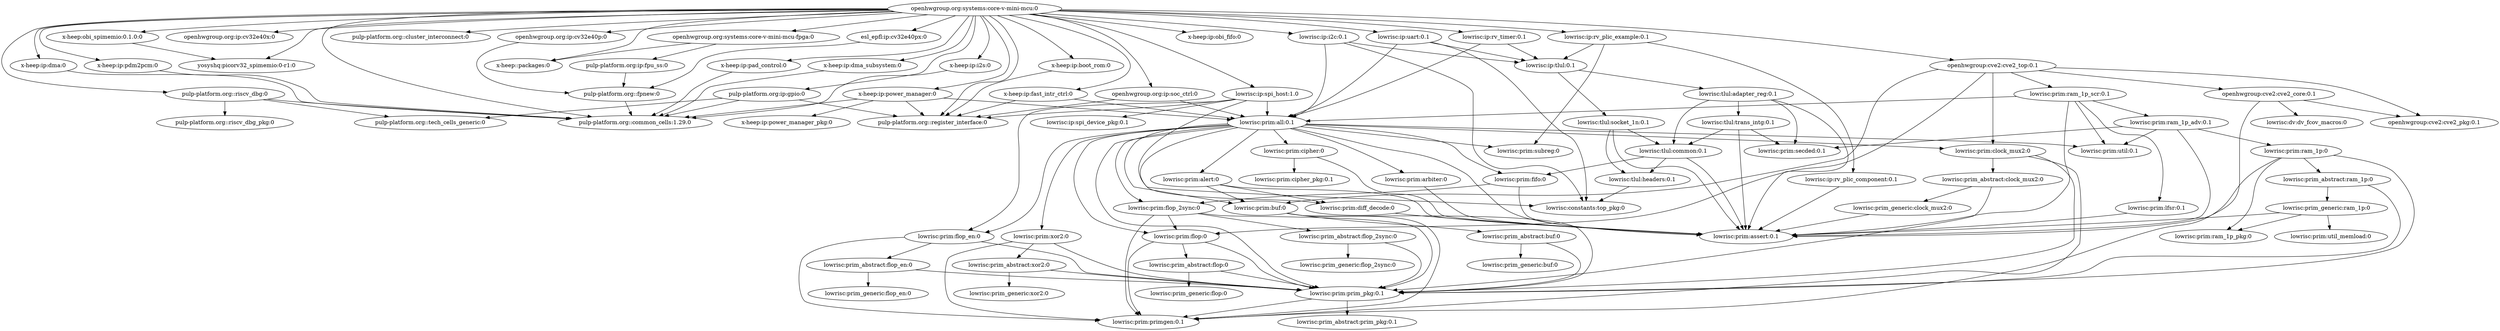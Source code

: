 digraph dependencies {
"openhwgroup.org:systems:core-v-mini-mcu:0"->"pulp-platform.org::register_interface:0"
"openhwgroup.org:systems:core-v-mini-mcu:0"->"pulp-platform.org::riscv_dbg:0"
"openhwgroup.org:systems:core-v-mini-mcu:0"->"x-heep:ip:power_manager:0"
"openhwgroup.org:systems:core-v-mini-mcu:0"->"x-heep:obi_spimemio:0.1.0:0"
"openhwgroup.org:systems:core-v-mini-mcu:0"->"openhwgroup.org:ip:cv32e40x:0"
"openhwgroup.org:systems:core-v-mini-mcu:0"->"lowrisc:ip:rv_timer:0.1"
"openhwgroup.org:systems:core-v-mini-mcu:0"->"openhwgroup.org:ip:cv32e40p:0"
"openhwgroup.org:systems:core-v-mini-mcu:0"->"pulp-platform.org::cluster_interconnect:0"
"openhwgroup.org:systems:core-v-mini-mcu:0"->"x-heep:ip:boot_rom:0"
"openhwgroup.org:systems:core-v-mini-mcu:0"->"openhwgroup.org:ip:soc_ctrl:0"
"openhwgroup.org:systems:core-v-mini-mcu:0"->"x-heep:ip:dma:0"
"openhwgroup.org:systems:core-v-mini-mcu:0"->"yosyshq:picorv32_spimemio:0-r1:0"
"openhwgroup.org:systems:core-v-mini-mcu:0"->"pulp-platform.org::common_cells:1.29.0"
"openhwgroup.org:systems:core-v-mini-mcu:0"->"lowrisc:ip:uart:0.1"
"openhwgroup.org:systems:core-v-mini-mcu:0"->"pulp-platform.org:ip:gpio:0"
"openhwgroup.org:systems:core-v-mini-mcu:0"->"x-heep:ip:pad_control:0"
"openhwgroup.org:systems:core-v-mini-mcu:0"->"esl_epfl:ip:cv32e40px:0"
"openhwgroup.org:systems:core-v-mini-mcu:0"->"lowrisc:ip:rv_plic_example:0.1"
"openhwgroup.org:systems:core-v-mini-mcu:0"->"x-heep::packages:0"
"openhwgroup.org:systems:core-v-mini-mcu:0"->"lowrisc:ip:spi_host:1.0"
"openhwgroup.org:systems:core-v-mini-mcu:0"->"x-heep:ip:pdm2pcm:0"
"openhwgroup.org:systems:core-v-mini-mcu:0"->"lowrisc:ip:i2c:0.1"
"openhwgroup.org:systems:core-v-mini-mcu:0"->"x-heep:ip:obi_fifo:0"
"openhwgroup.org:systems:core-v-mini-mcu:0"->"openhwgroup.org:systems:core-v-mini-mcu-fpga:0"
"openhwgroup.org:systems:core-v-mini-mcu:0"->"x-heep:ip:dma_subsystem:0"
"openhwgroup.org:systems:core-v-mini-mcu:0"->"openhwgroup:cve2:cve2_top:0.1"
"openhwgroup.org:systems:core-v-mini-mcu:0"->"x-heep:ip:fast_intr_ctrl:0"
"openhwgroup.org:systems:core-v-mini-mcu:0"->"x-heep:ip:i2s:0"
"openhwgroup.org:systems:core-v-mini-mcu-fpga:0"->"x-heep::packages:0"
"openhwgroup.org:systems:core-v-mini-mcu-fpga:0"->"pulp-platform.org:ip:fpu_ss:0"
"pulp-platform.org:ip:fpu_ss:0"->"pulp-platform.org::fpnew:0"
"pulp-platform.org::fpnew:0"->"pulp-platform.org::common_cells:1.29.0"
"x-heep:ip:pad_control:0"->"pulp-platform.org::common_cells:1.29.0"
"x-heep:ip:pdm2pcm:0"->"pulp-platform.org::common_cells:1.29.0"
"x-heep:ip:fast_intr_ctrl:0"->"pulp-platform.org::register_interface:0"
"x-heep:ip:fast_intr_ctrl:0"->"lowrisc:prim:all:0.1"
"lowrisc:prim:all:0.1"->"lowrisc:prim:flop_2sync:0"
"lowrisc:prim:all:0.1"->"lowrisc:prim:flop:0"
"lowrisc:prim:all:0.1"->"lowrisc:prim:subreg:0"
"lowrisc:prim:all:0.1"->"lowrisc:prim:assert:0.1"
"lowrisc:prim:all:0.1"->"lowrisc:prim:arbiter:0"
"lowrisc:prim:all:0.1"->"lowrisc:prim:diff_decode:0"
"lowrisc:prim:all:0.1"->"lowrisc:prim:flop_en:0"
"lowrisc:prim:all:0.1"->"lowrisc:prim:fifo:0"
"lowrisc:prim:all:0.1"->"lowrisc:prim:prim_pkg:0.1"
"lowrisc:prim:all:0.1"->"lowrisc:prim:alert:0"
"lowrisc:prim:all:0.1"->"lowrisc:prim:clock_mux2:0"
"lowrisc:prim:all:0.1"->"lowrisc:prim:cipher:0"
"lowrisc:prim:all:0.1"->"lowrisc:prim:xor2:0"
"lowrisc:prim:all:0.1"->"lowrisc:prim:buf:0"
"lowrisc:prim:all:0.1"->"lowrisc:prim:util:0.1"
"lowrisc:prim:xor2:0"->"lowrisc:prim:primgen:0.1"
"lowrisc:prim:xor2:0"->"lowrisc:prim:prim_pkg:0.1"
"lowrisc:prim:xor2:0"->"lowrisc:prim_abstract:xor2:0"
"lowrisc:prim_abstract:xor2:0"->"lowrisc:prim_generic:xor2:0"
"lowrisc:prim_abstract:xor2:0"->"lowrisc:prim:prim_pkg:0.1"
"lowrisc:prim:cipher:0"->"lowrisc:prim:assert:0.1"
"lowrisc:prim:cipher:0"->"lowrisc:prim:cipher_pkg:0.1"
"lowrisc:prim:alert:0"->"lowrisc:prim:diff_decode:0"
"lowrisc:prim:alert:0"->"lowrisc:prim:assert:0.1"
"lowrisc:prim:alert:0"->"lowrisc:prim:buf:0"
"lowrisc:prim:fifo:0"->"lowrisc:prim:flop_2sync:0"
"lowrisc:prim:fifo:0"->"lowrisc:prim:assert:0.1"
"lowrisc:prim:arbiter:0"->"lowrisc:prim:assert:0.1"
"lowrisc:prim:flop_2sync:0"->"lowrisc:prim_abstract:flop_2sync:0"
"lowrisc:prim:flop_2sync:0"->"lowrisc:prim:flop:0"
"lowrisc:prim:flop_2sync:0"->"lowrisc:prim:primgen:0.1"
"lowrisc:prim:flop_2sync:0"->"lowrisc:prim:prim_pkg:0.1"
"lowrisc:prim_abstract:flop_2sync:0"->"lowrisc:prim_generic:flop_2sync:0"
"lowrisc:prim_abstract:flop_2sync:0"->"lowrisc:prim:prim_pkg:0.1"
"lowrisc:prim:flop_en:0"->"lowrisc:prim_abstract:flop_en:0"
"lowrisc:prim:flop_en:0"->"lowrisc:prim:primgen:0.1"
"lowrisc:prim:flop_en:0"->"lowrisc:prim:prim_pkg:0.1"
"lowrisc:prim_abstract:flop_en:0"->"lowrisc:prim:prim_pkg:0.1"
"lowrisc:prim_abstract:flop_en:0"->"lowrisc:prim_generic:flop_en:0"
"lowrisc:prim:flop:0"->"lowrisc:prim_abstract:flop:0"
"lowrisc:prim:flop:0"->"lowrisc:prim:primgen:0.1"
"lowrisc:prim:flop:0"->"lowrisc:prim:prim_pkg:0.1"
"lowrisc:prim_abstract:flop:0"->"lowrisc:prim_generic:flop:0"
"lowrisc:prim_abstract:flop:0"->"lowrisc:prim:prim_pkg:0.1"
"lowrisc:prim:buf:0"->"lowrisc:prim:primgen:0.1"
"lowrisc:prim:buf:0"->"lowrisc:prim:prim_pkg:0.1"
"lowrisc:prim:buf:0"->"lowrisc:prim_abstract:buf:0"
"lowrisc:prim_abstract:buf:0"->"lowrisc:prim:prim_pkg:0.1"
"lowrisc:prim_abstract:buf:0"->"lowrisc:prim_generic:buf:0"
"lowrisc:prim:clock_mux2:0"->"lowrisc:prim_abstract:clock_mux2:0"
"lowrisc:prim:clock_mux2:0"->"lowrisc:prim:primgen:0.1"
"lowrisc:prim:clock_mux2:0"->"lowrisc:prim:prim_pkg:0.1"
"lowrisc:prim_abstract:clock_mux2:0"->"lowrisc:prim:prim_pkg:0.1"
"lowrisc:prim_abstract:clock_mux2:0"->"lowrisc:prim_generic:clock_mux2:0"
"lowrisc:prim_generic:clock_mux2:0"->"lowrisc:prim:assert:0.1"
"lowrisc:prim:prim_pkg:0.1"->"lowrisc:prim:primgen:0.1"
"lowrisc:prim:prim_pkg:0.1"->"lowrisc:prim_abstract:prim_pkg:0.1"
"lowrisc:prim:diff_decode:0"->"lowrisc:prim:assert:0.1"
"x-heep:ip:power_manager:0"->"pulp-platform.org::common_cells:1.29.0"
"x-heep:ip:power_manager:0"->"pulp-platform.org::register_interface:0"
"x-heep:ip:power_manager:0"->"lowrisc:prim:all:0.1"
"x-heep:ip:power_manager:0"->"x-heep:ip:power_manager_pkg:0"
"x-heep:ip:i2s:0"->"pulp-platform.org::common_cells:1.29.0"
"x-heep:ip:dma_subsystem:0"->"pulp-platform.org::common_cells:1.29.0"
"x-heep:ip:dma:0"->"pulp-platform.org::common_cells:1.29.0"
"x-heep:ip:boot_rom:0"->"pulp-platform.org::register_interface:0"
"x-heep:obi_spimemio:0.1.0:0"->"yosyshq:picorv32_spimemio:0-r1:0"
"lowrisc:ip:i2c:0.1"->"lowrisc:ip:tlul:0.1"
"lowrisc:ip:i2c:0.1"->"lowrisc:prim:all:0.1"
"lowrisc:ip:i2c:0.1"->"lowrisc:constants:top_pkg:0"
"lowrisc:ip:tlul:0.1"->"lowrisc:tlul:socket_1n:0.1"
"lowrisc:ip:tlul:0.1"->"lowrisc:tlul:adapter_reg:0.1"
"lowrisc:tlul:adapter_reg:0.1"->"lowrisc:prim:secded:0.1"
"lowrisc:tlul:adapter_reg:0.1"->"lowrisc:prim:assert:0.1"
"lowrisc:tlul:adapter_reg:0.1"->"lowrisc:tlul:trans_intg:0.1"
"lowrisc:tlul:adapter_reg:0.1"->"lowrisc:tlul:common:0.1"
"lowrisc:tlul:trans_intg:0.1"->"lowrisc:prim:secded:0.1"
"lowrisc:tlul:trans_intg:0.1"->"lowrisc:prim:assert:0.1"
"lowrisc:tlul:trans_intg:0.1"->"lowrisc:tlul:common:0.1"
"lowrisc:tlul:common:0.1"->"lowrisc:prim:fifo:0"
"lowrisc:tlul:common:0.1"->"lowrisc:prim:assert:0.1"
"lowrisc:tlul:common:0.1"->"lowrisc:tlul:headers:0.1"
"lowrisc:tlul:headers:0.1"->"lowrisc:constants:top_pkg:0"
"lowrisc:tlul:socket_1n:0.1"->"lowrisc:prim:assert:0.1"
"lowrisc:tlul:socket_1n:0.1"->"lowrisc:tlul:headers:0.1"
"lowrisc:tlul:socket_1n:0.1"->"lowrisc:tlul:common:0.1"
"lowrisc:ip:spi_host:1.0"->"pulp-platform.org::register_interface:0"
"lowrisc:ip:spi_host:1.0"->"lowrisc:constants:top_pkg:0"
"lowrisc:ip:spi_host:1.0"->"lowrisc:ip:spi_device_pkg:0.1"
"lowrisc:ip:spi_host:1.0"->"lowrisc:prim:flop_en:0"
"lowrisc:ip:spi_host:1.0"->"lowrisc:prim:all:0.1"
"lowrisc:ip:rv_timer:0.1"->"lowrisc:ip:tlul:0.1"
"lowrisc:ip:rv_timer:0.1"->"lowrisc:prim:all:0.1"
"lowrisc:ip:rv_plic_example:0.1"->"lowrisc:ip:tlul:0.1"
"lowrisc:ip:rv_plic_example:0.1"->"lowrisc:prim:subreg:0"
"lowrisc:ip:rv_plic_example:0.1"->"lowrisc:ip:rv_plic_component:0.1"
"lowrisc:ip:rv_plic_component:0.1"->"lowrisc:prim:assert:0.1"
"lowrisc:ip:uart:0.1"->"lowrisc:ip:tlul:0.1"
"lowrisc:ip:uart:0.1"->"lowrisc:prim:all:0.1"
"lowrisc:ip:uart:0.1"->"lowrisc:constants:top_pkg:0"
"openhwgroup.org:ip:soc_ctrl:0"->"pulp-platform.org::register_interface:0"
"openhwgroup.org:ip:soc_ctrl:0"->"lowrisc:prim:all:0.1"
"pulp-platform.org::riscv_dbg:0"->"pulp-platform.org::common_cells:1.29.0"
"pulp-platform.org::riscv_dbg:0"->"pulp-platform.org::tech_cells_generic:0"
"pulp-platform.org::riscv_dbg:0"->"pulp-platform.org::riscv_dbg_pkg:0"
"pulp-platform.org:ip:gpio:0"->"pulp-platform.org::common_cells:1.29.0"
"pulp-platform.org:ip:gpio:0"->"pulp-platform.org::register_interface:0"
"pulp-platform.org:ip:gpio:0"->"pulp-platform.org::tech_cells_generic:0"
"esl_epfl:ip:cv32e40px:0"->"pulp-platform.org::fpnew:0"
"openhwgroup:cve2:cve2_top:0.1"->"lowrisc:prim:flop:0"
"openhwgroup:cve2:cve2_top:0.1"->"openhwgroup:cve2:cve2_pkg:0.1"
"openhwgroup:cve2:cve2_top:0.1"->"lowrisc:prim:ram_1p_scr:0.1"
"openhwgroup:cve2:cve2_top:0.1"->"lowrisc:prim:clock_mux2:0"
"openhwgroup:cve2:cve2_top:0.1"->"openhwgroup:cve2:cve2_core:0.1"
"openhwgroup:cve2:cve2_top:0.1"->"lowrisc:prim:buf:0"
"lowrisc:prim:ram_1p_scr:0.1"->"lowrisc:prim:ram_1p_adv:0.1"
"lowrisc:prim:ram_1p_scr:0.1"->"lowrisc:prim:lfsr:0.1"
"lowrisc:prim:ram_1p_scr:0.1"->"lowrisc:prim:assert:0.1"
"lowrisc:prim:ram_1p_scr:0.1"->"lowrisc:prim:all:0.1"
"lowrisc:prim:ram_1p_scr:0.1"->"lowrisc:prim:util:0.1"
"lowrisc:prim:lfsr:0.1"->"lowrisc:prim:assert:0.1"
"lowrisc:prim:ram_1p_adv:0.1"->"lowrisc:prim:secded:0.1"
"lowrisc:prim:ram_1p_adv:0.1"->"lowrisc:prim:assert:0.1"
"lowrisc:prim:ram_1p_adv:0.1"->"lowrisc:prim:ram_1p:0"
"lowrisc:prim:ram_1p_adv:0.1"->"lowrisc:prim:util:0.1"
"lowrisc:prim:ram_1p:0"->"lowrisc:prim_abstract:ram_1p:0"
"lowrisc:prim:ram_1p:0"->"lowrisc:prim:primgen:0.1"
"lowrisc:prim:ram_1p:0"->"lowrisc:prim:prim_pkg:0.1"
"lowrisc:prim:ram_1p:0"->"lowrisc:prim:ram_1p_pkg:0"
"lowrisc:prim_abstract:ram_1p:0"->"lowrisc:prim:prim_pkg:0.1"
"lowrisc:prim_abstract:ram_1p:0"->"lowrisc:prim_generic:ram_1p:0"
"lowrisc:prim_generic:ram_1p:0"->"lowrisc:prim:util_memload:0"
"lowrisc:prim_generic:ram_1p:0"->"lowrisc:prim:assert:0.1"
"lowrisc:prim_generic:ram_1p:0"->"lowrisc:prim:ram_1p_pkg:0"
"openhwgroup:cve2:cve2_core:0.1"->"lowrisc:prim:assert:0.1"
"openhwgroup:cve2:cve2_core:0.1"->"openhwgroup:cve2:cve2_pkg:0.1"
"openhwgroup:cve2:cve2_core:0.1"->"lowrisc:dv:dv_fcov_macros:0"
"openhwgroup.org:ip:cv32e40p:0"->"pulp-platform.org::fpnew:0"
}
